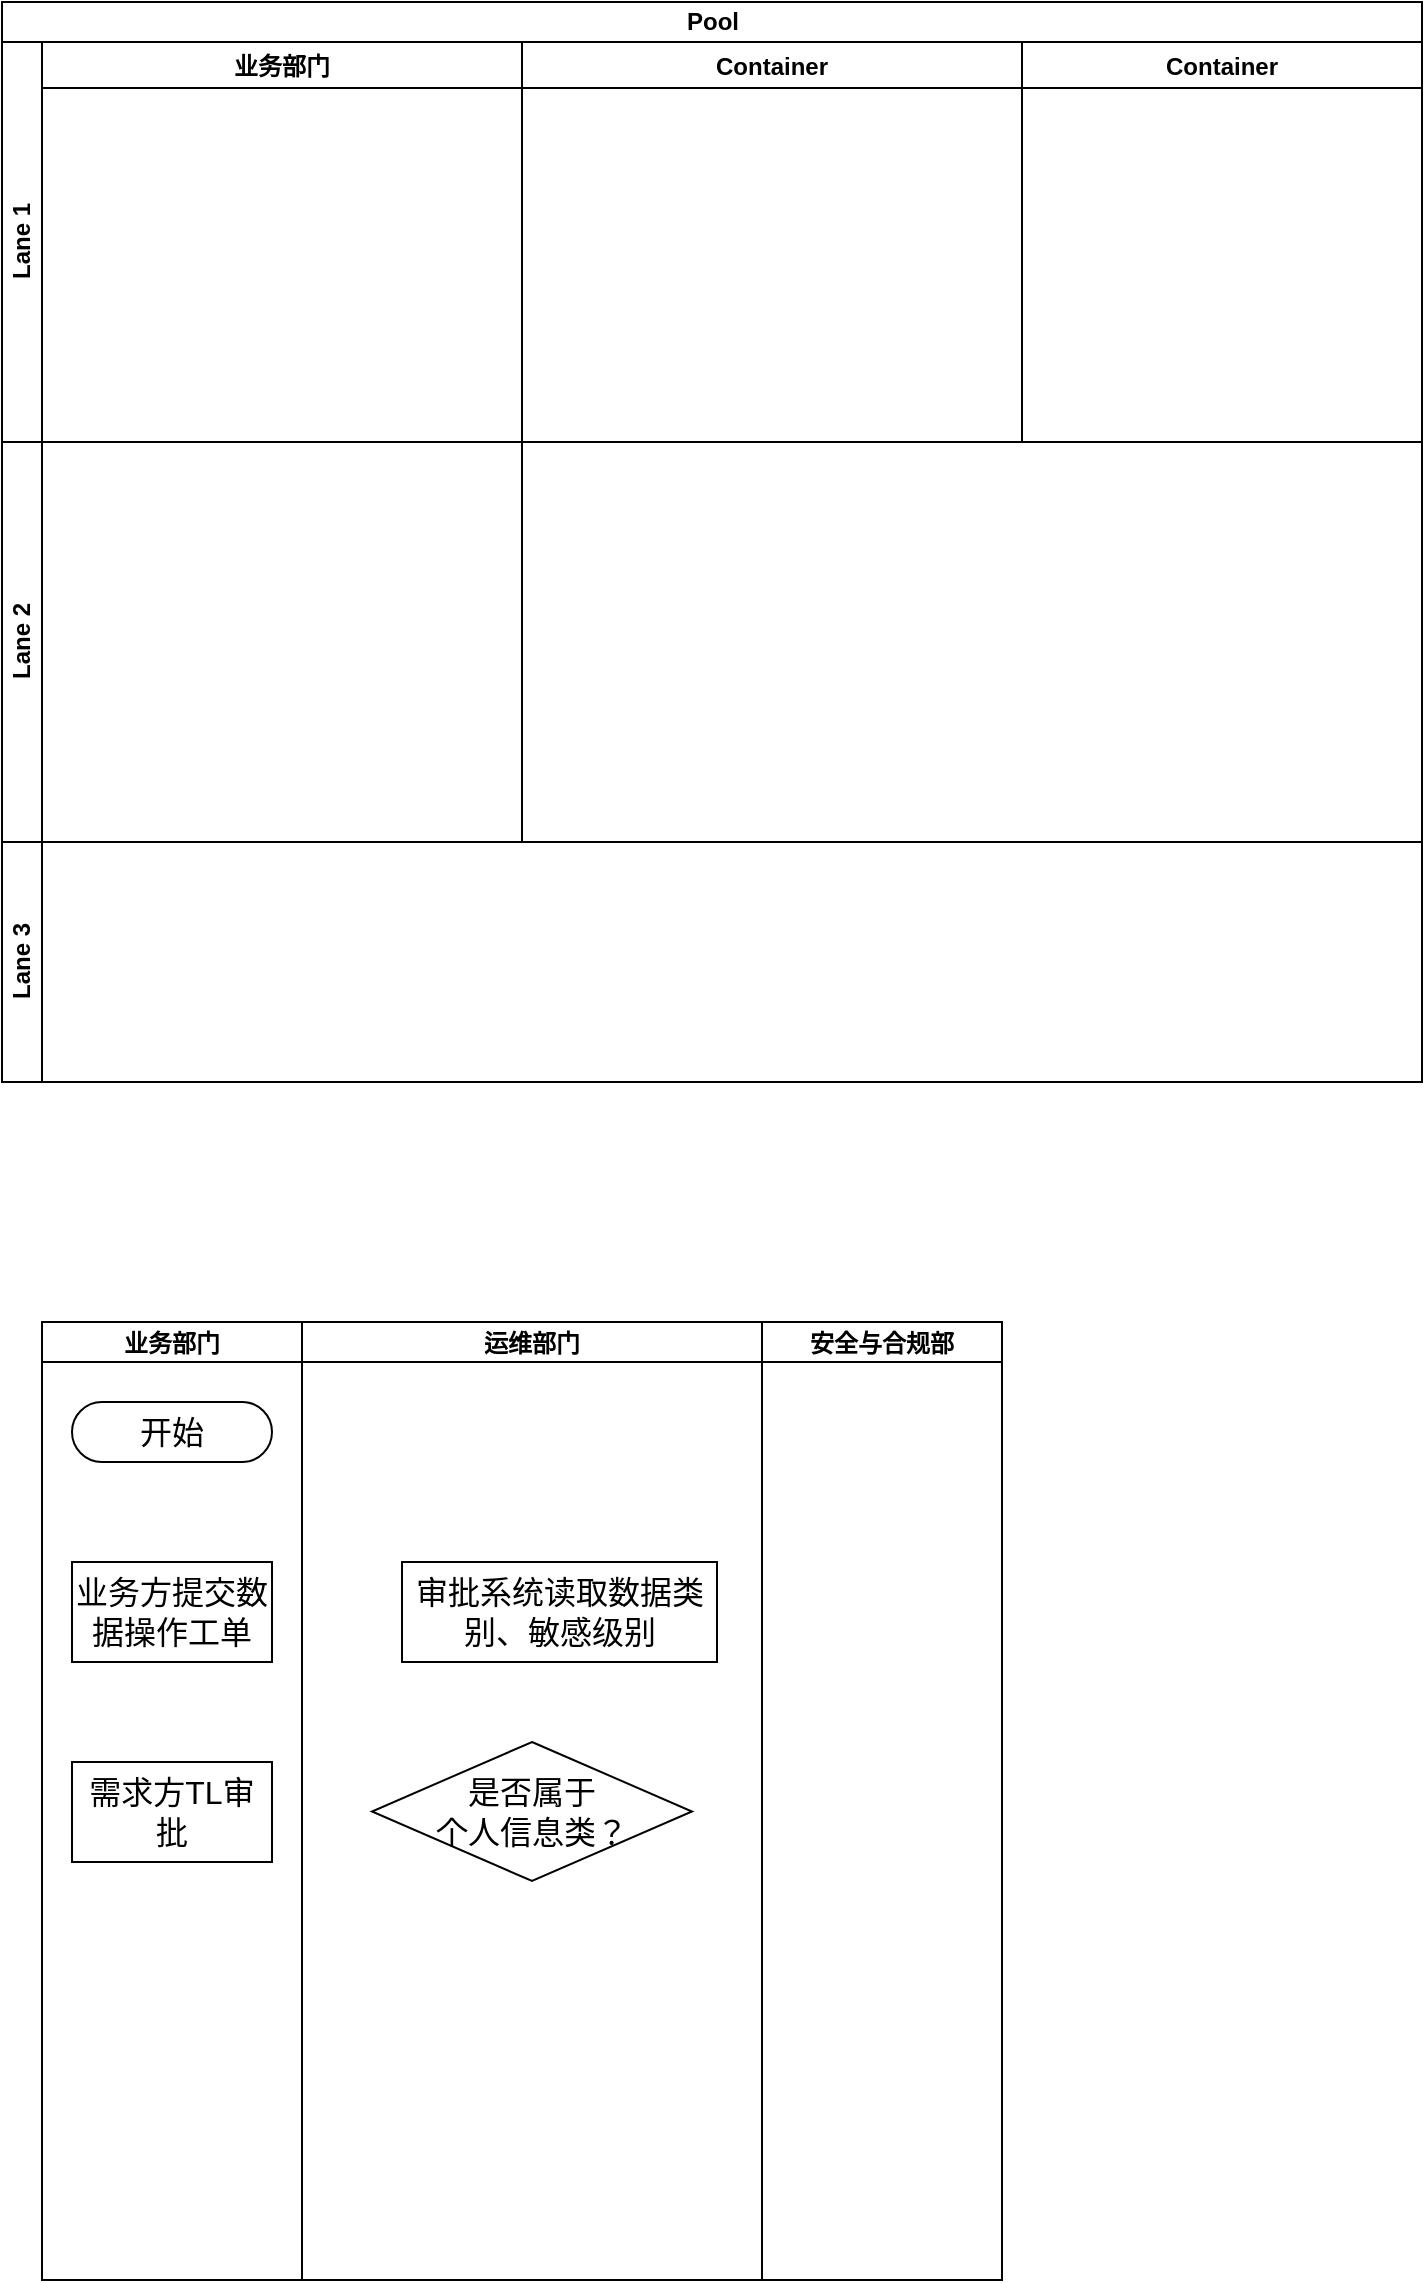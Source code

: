 <mxfile version="20.7.3" type="github">
  <diagram id="TG1AjXcc40jafs7zMtt8" name="第 1 页">
    <mxGraphModel dx="1050" dy="615" grid="1" gridSize="10" guides="1" tooltips="1" connect="1" arrows="1" fold="1" page="1" pageScale="1" pageWidth="827" pageHeight="1169" math="0" shadow="0">
      <root>
        <mxCell id="0" />
        <mxCell id="1" parent="0" />
        <mxCell id="PIT-gqg-Esm7uXlDMLW4-1" value="Pool" style="swimlane;childLayout=stackLayout;resizeParent=1;resizeParentMax=0;horizontal=1;startSize=20;horizontalStack=0;html=1;" vertex="1" parent="1">
          <mxGeometry x="170" y="30" width="710" height="540" as="geometry">
            <mxRectangle x="170" y="30" width="70" height="30" as="alternateBounds" />
          </mxGeometry>
        </mxCell>
        <mxCell id="PIT-gqg-Esm7uXlDMLW4-2" value="Lane 1" style="swimlane;startSize=20;horizontal=0;html=1;" vertex="1" parent="PIT-gqg-Esm7uXlDMLW4-1">
          <mxGeometry y="20" width="710" height="200" as="geometry" />
        </mxCell>
        <mxCell id="PIT-gqg-Esm7uXlDMLW4-5" value="业务部门" style="swimlane;" vertex="1" parent="PIT-gqg-Esm7uXlDMLW4-2">
          <mxGeometry x="20" width="240" height="200" as="geometry" />
        </mxCell>
        <mxCell id="PIT-gqg-Esm7uXlDMLW4-8" value="Container" style="swimlane;" vertex="1" parent="PIT-gqg-Esm7uXlDMLW4-2">
          <mxGeometry x="260" width="250" height="200" as="geometry" />
        </mxCell>
        <mxCell id="PIT-gqg-Esm7uXlDMLW4-10" value="Container" style="swimlane;" vertex="1" parent="PIT-gqg-Esm7uXlDMLW4-2">
          <mxGeometry x="510" width="200" height="200" as="geometry" />
        </mxCell>
        <mxCell id="PIT-gqg-Esm7uXlDMLW4-3" value="Lane 2" style="swimlane;startSize=20;horizontal=0;html=1;" vertex="1" parent="PIT-gqg-Esm7uXlDMLW4-1">
          <mxGeometry y="220" width="710" height="200" as="geometry" />
        </mxCell>
        <mxCell id="PIT-gqg-Esm7uXlDMLW4-9" value="" style="swimlane;startSize=0;" vertex="1" parent="PIT-gqg-Esm7uXlDMLW4-3">
          <mxGeometry x="20" width="240" height="200" as="geometry" />
        </mxCell>
        <mxCell id="PIT-gqg-Esm7uXlDMLW4-4" value="Lane 3" style="swimlane;startSize=20;horizontal=0;html=1;" vertex="1" parent="PIT-gqg-Esm7uXlDMLW4-1">
          <mxGeometry y="420" width="710" height="120" as="geometry" />
        </mxCell>
        <mxCell id="PIT-gqg-Esm7uXlDMLW4-11" value="" style="swimlane;childLayout=stackLayout;resizeParent=1;resizeParentMax=0;startSize=0;horizontal=0;horizontalStack=1;" vertex="1" parent="1">
          <mxGeometry x="190" y="690" width="480" height="479" as="geometry" />
        </mxCell>
        <mxCell id="PIT-gqg-Esm7uXlDMLW4-12" value="业务部门" style="swimlane;startSize=20;" vertex="1" parent="PIT-gqg-Esm7uXlDMLW4-11">
          <mxGeometry width="130" height="479" as="geometry" />
        </mxCell>
        <mxCell id="PIT-gqg-Esm7uXlDMLW4-17" value="&lt;font style=&quot;font-size: 16px;&quot;&gt;业务方提交数据操作工单&lt;/font&gt;" style="rounded=0;whiteSpace=wrap;html=1;" vertex="1" parent="PIT-gqg-Esm7uXlDMLW4-12">
          <mxGeometry x="15" y="120" width="100" height="50" as="geometry" />
        </mxCell>
        <mxCell id="PIT-gqg-Esm7uXlDMLW4-19" value="开始" style="rounded=1;whiteSpace=wrap;html=1;fontSize=16;arcSize=50;" vertex="1" parent="PIT-gqg-Esm7uXlDMLW4-12">
          <mxGeometry x="15" y="40" width="100" height="30" as="geometry" />
        </mxCell>
        <mxCell id="PIT-gqg-Esm7uXlDMLW4-21" value="&lt;font style=&quot;font-size: 16px;&quot;&gt;需求方TL审批&lt;/font&gt;" style="rounded=0;whiteSpace=wrap;html=1;" vertex="1" parent="PIT-gqg-Esm7uXlDMLW4-12">
          <mxGeometry x="15" y="220" width="100" height="50" as="geometry" />
        </mxCell>
        <mxCell id="PIT-gqg-Esm7uXlDMLW4-13" value="运维部门" style="swimlane;startSize=20;" vertex="1" parent="PIT-gqg-Esm7uXlDMLW4-11">
          <mxGeometry x="130" width="230" height="479" as="geometry" />
        </mxCell>
        <mxCell id="PIT-gqg-Esm7uXlDMLW4-20" value="&lt;font style=&quot;font-size: 16px;&quot;&gt;审批系统读取数据类别、敏感级别&lt;/font&gt;" style="rounded=0;whiteSpace=wrap;html=1;" vertex="1" parent="PIT-gqg-Esm7uXlDMLW4-13">
          <mxGeometry x="50" y="120" width="157.5" height="50" as="geometry" />
        </mxCell>
        <mxCell id="PIT-gqg-Esm7uXlDMLW4-22" value="是否属于&lt;br&gt;个人信息类？" style="rhombus;whiteSpace=wrap;html=1;rounded=0;fontSize=16;" vertex="1" parent="PIT-gqg-Esm7uXlDMLW4-13">
          <mxGeometry x="35" y="210" width="160" height="69.5" as="geometry" />
        </mxCell>
        <mxCell id="PIT-gqg-Esm7uXlDMLW4-14" value="安全与合规部" style="swimlane;startSize=20;" vertex="1" parent="PIT-gqg-Esm7uXlDMLW4-11">
          <mxGeometry x="360" width="120" height="479" as="geometry" />
        </mxCell>
      </root>
    </mxGraphModel>
  </diagram>
</mxfile>
